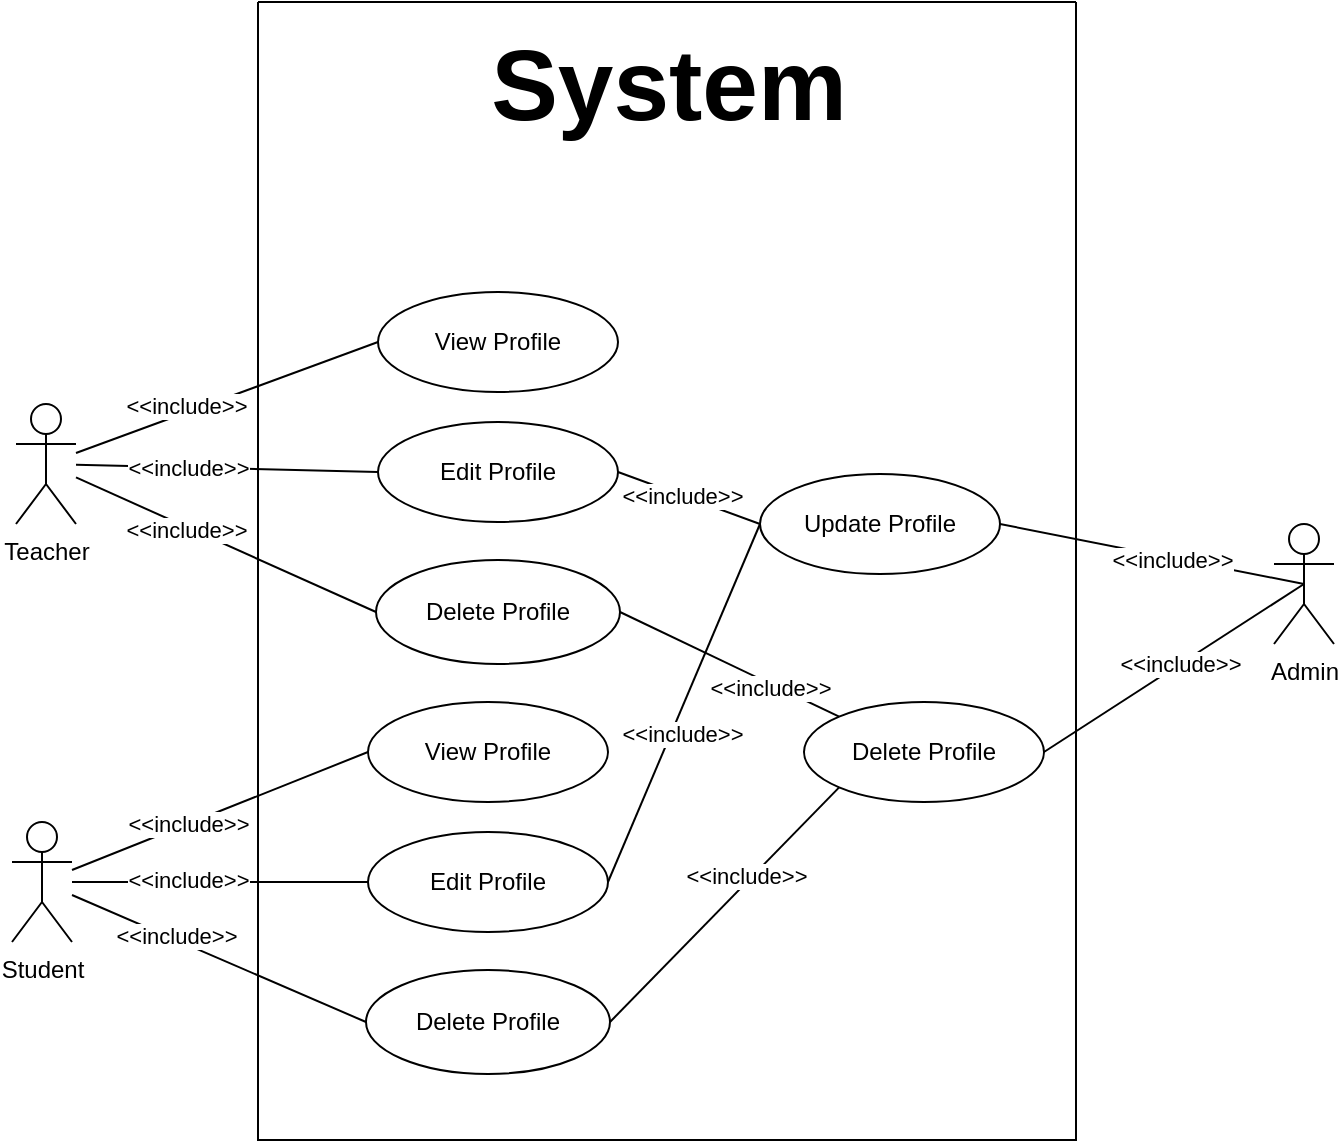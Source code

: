 <mxfile version="23.0.2" type="device">
  <diagram name="Page-1" id="KzdBscOaANSDjvBt_Kjf">
    <mxGraphModel dx="650" dy="621" grid="0" gridSize="10" guides="1" tooltips="1" connect="1" arrows="1" fold="1" page="0" pageScale="1" pageWidth="850" pageHeight="1100" math="0" shadow="0">
      <root>
        <mxCell id="0" />
        <mxCell id="1" parent="0" />
        <mxCell id="yQOiMDBDz_5Ds39GPG9W-24" value="" style="endArrow=none;html=1;rounded=0;entryX=1;entryY=0.5;entryDx=0;entryDy=0;exitX=0.5;exitY=0.5;exitDx=0;exitDy=0;exitPerimeter=0;" edge="1" parent="1" target="yQOiMDBDz_5Ds39GPG9W-23" source="VSuRiZkDfv8WKh5Evek0-5">
          <mxGeometry width="50" height="50" relative="1" as="geometry">
            <mxPoint x="1259" y="495" as="sourcePoint" />
            <mxPoint x="1098" y="352" as="targetPoint" />
          </mxGeometry>
        </mxCell>
        <mxCell id="yQOiMDBDz_5Ds39GPG9W-28" value="" style="endArrow=none;html=1;rounded=0;entryX=0.5;entryY=0.5;entryDx=0;entryDy=0;exitX=1;exitY=0.5;exitDx=0;exitDy=0;entryPerimeter=0;" edge="1" parent="1" source="yQOiMDBDz_5Ds39GPG9W-26" target="VSuRiZkDfv8WKh5Evek0-5">
          <mxGeometry width="50" height="50" relative="1" as="geometry">
            <mxPoint x="933" y="634" as="sourcePoint" />
            <mxPoint x="1053" y="443" as="targetPoint" />
          </mxGeometry>
        </mxCell>
        <mxCell id="yQOiMDBDz_5Ds39GPG9W-21" value="" style="endArrow=none;html=1;rounded=0;entryX=0;entryY=0.5;entryDx=0;entryDy=0;" edge="1" source="yQOiMDBDz_5Ds39GPG9W-18" target="yQOiMDBDz_5Ds39GPG9W-17" parent="1">
          <mxGeometry width="50" height="50" relative="1" as="geometry">
            <mxPoint x="536" y="781" as="sourcePoint" />
            <mxPoint x="854" y="821" as="targetPoint" />
          </mxGeometry>
        </mxCell>
        <mxCell id="yQOiMDBDz_5Ds39GPG9W-20" value="" style="endArrow=none;html=1;rounded=0;entryX=0;entryY=0.5;entryDx=0;entryDy=0;" edge="1" source="yQOiMDBDz_5Ds39GPG9W-18" target="yQOiMDBDz_5Ds39GPG9W-16" parent="1">
          <mxGeometry width="50" height="50" relative="1" as="geometry">
            <mxPoint x="546" y="755" as="sourcePoint" />
            <mxPoint x="888" y="584" as="targetPoint" />
          </mxGeometry>
        </mxCell>
        <mxCell id="yQOiMDBDz_5Ds39GPG9W-19" value="" style="endArrow=none;html=1;rounded=0;entryX=0;entryY=0.5;entryDx=0;entryDy=0;" edge="1" source="yQOiMDBDz_5Ds39GPG9W-18" target="yQOiMDBDz_5Ds39GPG9W-15" parent="1">
          <mxGeometry width="50" height="50" relative="1" as="geometry">
            <mxPoint x="937" y="794" as="sourcePoint" />
            <mxPoint x="987" y="744" as="targetPoint" />
          </mxGeometry>
        </mxCell>
        <mxCell id="VSuRiZkDfv8WKh5Evek0-28" value="" style="endArrow=none;html=1;rounded=0;entryX=0;entryY=0.5;entryDx=0;entryDy=0;" parent="1" source="VSuRiZkDfv8WKh5Evek0-4" target="VSuRiZkDfv8WKh5Evek0-9" edge="1">
          <mxGeometry width="50" height="50" relative="1" as="geometry">
            <mxPoint x="541" y="576" as="sourcePoint" />
            <mxPoint x="859" y="616" as="targetPoint" />
          </mxGeometry>
        </mxCell>
        <mxCell id="VSuRiZkDfv8WKh5Evek0-21" value="" style="endArrow=none;html=1;rounded=0;entryX=0;entryY=0.5;entryDx=0;entryDy=0;" parent="1" source="VSuRiZkDfv8WKh5Evek0-4" target="VSuRiZkDfv8WKh5Evek0-7" edge="1">
          <mxGeometry width="50" height="50" relative="1" as="geometry">
            <mxPoint x="551" y="550" as="sourcePoint" />
            <mxPoint x="893" y="379" as="targetPoint" />
          </mxGeometry>
        </mxCell>
        <mxCell id="VSuRiZkDfv8WKh5Evek0-5" value="Admin" style="shape=umlActor;verticalLabelPosition=bottom;verticalAlign=top;html=1;" parent="1" vertex="1">
          <mxGeometry x="1256" y="445" width="30" height="60" as="geometry" />
        </mxCell>
        <mxCell id="yQOiMDBDz_5Ds39GPG9W-4" value="" style="swimlane;startSize=0;" vertex="1" parent="1">
          <mxGeometry x="748" y="184" width="409" height="569" as="geometry" />
        </mxCell>
        <mxCell id="yQOiMDBDz_5Ds39GPG9W-5" value="&lt;font style=&quot;font-size: 50px;&quot;&gt;&lt;b&gt;System&lt;/b&gt;&lt;/font&gt;" style="text;html=1;align=center;verticalAlign=middle;resizable=0;points=[];autosize=1;strokeColor=none;fillColor=none;" vertex="1" parent="yQOiMDBDz_5Ds39GPG9W-4">
          <mxGeometry x="106.5" y="5" width="196" height="72" as="geometry" />
        </mxCell>
        <mxCell id="VSuRiZkDfv8WKh5Evek0-3" value="View Profile" style="ellipse;whiteSpace=wrap;html=1;" parent="yQOiMDBDz_5Ds39GPG9W-4" vertex="1">
          <mxGeometry x="60" y="145" width="120" height="50" as="geometry" />
        </mxCell>
        <mxCell id="VSuRiZkDfv8WKh5Evek0-7" value="Edit Profile" style="ellipse;whiteSpace=wrap;html=1;" parent="yQOiMDBDz_5Ds39GPG9W-4" vertex="1">
          <mxGeometry x="60" y="210" width="120" height="50" as="geometry" />
        </mxCell>
        <mxCell id="VSuRiZkDfv8WKh5Evek0-9" value="Delete Profile" style="ellipse;whiteSpace=wrap;html=1;" parent="yQOiMDBDz_5Ds39GPG9W-4" vertex="1">
          <mxGeometry x="59" y="279" width="122" height="52" as="geometry" />
        </mxCell>
        <mxCell id="yQOiMDBDz_5Ds39GPG9W-15" value="View Profile" style="ellipse;whiteSpace=wrap;html=1;" vertex="1" parent="yQOiMDBDz_5Ds39GPG9W-4">
          <mxGeometry x="55" y="350" width="120" height="50" as="geometry" />
        </mxCell>
        <mxCell id="yQOiMDBDz_5Ds39GPG9W-16" value="Edit Profile" style="ellipse;whiteSpace=wrap;html=1;" vertex="1" parent="yQOiMDBDz_5Ds39GPG9W-4">
          <mxGeometry x="55" y="415" width="120" height="50" as="geometry" />
        </mxCell>
        <mxCell id="yQOiMDBDz_5Ds39GPG9W-17" value="Delete Profile" style="ellipse;whiteSpace=wrap;html=1;" vertex="1" parent="yQOiMDBDz_5Ds39GPG9W-4">
          <mxGeometry x="54" y="484" width="122" height="52" as="geometry" />
        </mxCell>
        <mxCell id="yQOiMDBDz_5Ds39GPG9W-23" value="Update Profile" style="ellipse;whiteSpace=wrap;html=1;" vertex="1" parent="yQOiMDBDz_5Ds39GPG9W-4">
          <mxGeometry x="251" y="236" width="120" height="50" as="geometry" />
        </mxCell>
        <mxCell id="yQOiMDBDz_5Ds39GPG9W-25" value="" style="endArrow=none;html=1;rounded=0;entryX=0;entryY=0.5;entryDx=0;entryDy=0;exitX=1;exitY=0.5;exitDx=0;exitDy=0;" edge="1" parent="yQOiMDBDz_5Ds39GPG9W-4" source="VSuRiZkDfv8WKh5Evek0-7" target="yQOiMDBDz_5Ds39GPG9W-23">
          <mxGeometry width="50" height="50" relative="1" as="geometry">
            <mxPoint x="-55" y="241" as="sourcePoint" />
            <mxPoint x="70" y="245" as="targetPoint" />
          </mxGeometry>
        </mxCell>
        <mxCell id="yQOiMDBDz_5Ds39GPG9W-26" value="Delete Profile" style="ellipse;whiteSpace=wrap;html=1;" vertex="1" parent="yQOiMDBDz_5Ds39GPG9W-4">
          <mxGeometry x="273" y="350" width="120" height="50" as="geometry" />
        </mxCell>
        <mxCell id="yQOiMDBDz_5Ds39GPG9W-27" value="" style="endArrow=none;html=1;rounded=0;entryX=0;entryY=0.5;entryDx=0;entryDy=0;exitX=1;exitY=0.5;exitDx=0;exitDy=0;" edge="1" parent="yQOiMDBDz_5Ds39GPG9W-4" source="yQOiMDBDz_5Ds39GPG9W-16" target="yQOiMDBDz_5Ds39GPG9W-23">
          <mxGeometry width="50" height="50" relative="1" as="geometry">
            <mxPoint x="-55" y="249" as="sourcePoint" />
            <mxPoint x="69" y="315" as="targetPoint" />
          </mxGeometry>
        </mxCell>
        <mxCell id="yQOiMDBDz_5Ds39GPG9W-29" value="" style="endArrow=none;html=1;rounded=0;entryX=0;entryY=0;entryDx=0;entryDy=0;exitX=1;exitY=0.5;exitDx=0;exitDy=0;" edge="1" parent="yQOiMDBDz_5Ds39GPG9W-4" source="VSuRiZkDfv8WKh5Evek0-9" target="yQOiMDBDz_5Ds39GPG9W-26">
          <mxGeometry width="50" height="50" relative="1" as="geometry">
            <mxPoint x="190" y="245" as="sourcePoint" />
            <mxPoint x="286" y="286" as="targetPoint" />
          </mxGeometry>
        </mxCell>
        <mxCell id="yQOiMDBDz_5Ds39GPG9W-30" value="" style="endArrow=none;html=1;rounded=0;entryX=0;entryY=1;entryDx=0;entryDy=0;exitX=1;exitY=0.5;exitDx=0;exitDy=0;" edge="1" parent="yQOiMDBDz_5Ds39GPG9W-4" source="yQOiMDBDz_5Ds39GPG9W-17" target="yQOiMDBDz_5Ds39GPG9W-26">
          <mxGeometry width="50" height="50" relative="1" as="geometry">
            <mxPoint x="185" y="450" as="sourcePoint" />
            <mxPoint x="286" y="286" as="targetPoint" />
          </mxGeometry>
        </mxCell>
        <mxCell id="VSuRiZkDfv8WKh5Evek0-4" value="Teacher" style="shape=umlActor;verticalLabelPosition=bottom;verticalAlign=top;html=1;" parent="1" vertex="1">
          <mxGeometry x="627" y="385" width="30" height="60" as="geometry" />
        </mxCell>
        <mxCell id="VSuRiZkDfv8WKh5Evek0-19" value="" style="endArrow=none;html=1;rounded=0;entryX=0;entryY=0.5;entryDx=0;entryDy=0;" parent="1" source="VSuRiZkDfv8WKh5Evek0-4" target="VSuRiZkDfv8WKh5Evek0-3" edge="1">
          <mxGeometry width="50" height="50" relative="1" as="geometry">
            <mxPoint x="942" y="589" as="sourcePoint" />
            <mxPoint x="992" y="539" as="targetPoint" />
          </mxGeometry>
        </mxCell>
        <mxCell id="yQOiMDBDz_5Ds39GPG9W-31" value="&amp;lt;&amp;lt;include&amp;gt;&amp;gt;" style="edgeLabel;html=1;align=center;verticalAlign=middle;resizable=0;points=[];" vertex="1" connectable="0" parent="VSuRiZkDfv8WKh5Evek0-19">
          <mxGeometry x="0.306" y="1" relative="1" as="geometry">
            <mxPoint x="-43" y="13" as="offset" />
          </mxGeometry>
        </mxCell>
        <mxCell id="yQOiMDBDz_5Ds39GPG9W-32" value="&amp;lt;&amp;lt;include&amp;gt;&amp;gt;" style="edgeLabel;html=1;align=center;verticalAlign=middle;resizable=0;points=[];" vertex="1" connectable="0" parent="VSuRiZkDfv8WKh5Evek0-19">
          <mxGeometry x="0.306" y="1" relative="1" as="geometry">
            <mxPoint x="-42" y="44" as="offset" />
          </mxGeometry>
        </mxCell>
        <mxCell id="yQOiMDBDz_5Ds39GPG9W-33" value="&amp;lt;&amp;lt;include&amp;gt;&amp;gt;" style="edgeLabel;html=1;align=center;verticalAlign=middle;resizable=0;points=[];" vertex="1" connectable="0" parent="VSuRiZkDfv8WKh5Evek0-19">
          <mxGeometry x="0.306" y="1" relative="1" as="geometry">
            <mxPoint x="205" y="177" as="offset" />
          </mxGeometry>
        </mxCell>
        <mxCell id="yQOiMDBDz_5Ds39GPG9W-34" value="&amp;lt;&amp;lt;include&amp;gt;&amp;gt;" style="edgeLabel;html=1;align=center;verticalAlign=middle;resizable=0;points=[];" vertex="1" connectable="0" parent="VSuRiZkDfv8WKh5Evek0-19">
          <mxGeometry x="0.306" y="1" relative="1" as="geometry">
            <mxPoint x="-42" y="222" as="offset" />
          </mxGeometry>
        </mxCell>
        <mxCell id="yQOiMDBDz_5Ds39GPG9W-35" value="&amp;lt;&amp;lt;include&amp;gt;&amp;gt;" style="edgeLabel;html=1;align=center;verticalAlign=middle;resizable=0;points=[];" vertex="1" connectable="0" parent="VSuRiZkDfv8WKh5Evek0-19">
          <mxGeometry x="0.306" y="1" relative="1" as="geometry">
            <mxPoint x="-42" y="250" as="offset" />
          </mxGeometry>
        </mxCell>
        <mxCell id="yQOiMDBDz_5Ds39GPG9W-36" value="&amp;lt;&amp;lt;include&amp;gt;&amp;gt;" style="edgeLabel;html=1;align=center;verticalAlign=middle;resizable=0;points=[];" vertex="1" connectable="0" parent="VSuRiZkDfv8WKh5Evek0-19">
          <mxGeometry x="0.306" y="1" relative="1" as="geometry">
            <mxPoint x="-48" y="278" as="offset" />
          </mxGeometry>
        </mxCell>
        <mxCell id="yQOiMDBDz_5Ds39GPG9W-37" value="&amp;lt;&amp;lt;include&amp;gt;&amp;gt;" style="edgeLabel;html=1;align=center;verticalAlign=middle;resizable=0;points=[];" vertex="1" connectable="0" parent="VSuRiZkDfv8WKh5Evek0-19">
          <mxGeometry x="0.306" y="1" relative="1" as="geometry">
            <mxPoint x="205" y="58" as="offset" />
          </mxGeometry>
        </mxCell>
        <mxCell id="yQOiMDBDz_5Ds39GPG9W-38" value="&amp;lt;&amp;lt;include&amp;gt;&amp;gt;" style="edgeLabel;html=1;align=center;verticalAlign=middle;resizable=0;points=[];" vertex="1" connectable="0" parent="VSuRiZkDfv8WKh5Evek0-19">
          <mxGeometry x="0.306" y="1" relative="1" as="geometry">
            <mxPoint x="-43" y="75" as="offset" />
          </mxGeometry>
        </mxCell>
        <mxCell id="yQOiMDBDz_5Ds39GPG9W-39" value="&amp;lt;&amp;lt;include&amp;gt;&amp;gt;" style="edgeLabel;html=1;align=center;verticalAlign=middle;resizable=0;points=[];" vertex="1" connectable="0" parent="VSuRiZkDfv8WKh5Evek0-19">
          <mxGeometry x="0.306" y="1" relative="1" as="geometry">
            <mxPoint x="249" y="154" as="offset" />
          </mxGeometry>
        </mxCell>
        <mxCell id="yQOiMDBDz_5Ds39GPG9W-40" value="&amp;lt;&amp;lt;include&amp;gt;&amp;gt;" style="edgeLabel;html=1;align=center;verticalAlign=middle;resizable=0;points=[];" vertex="1" connectable="0" parent="VSuRiZkDfv8WKh5Evek0-19">
          <mxGeometry x="0.306" y="1" relative="1" as="geometry">
            <mxPoint x="237" y="248" as="offset" />
          </mxGeometry>
        </mxCell>
        <mxCell id="yQOiMDBDz_5Ds39GPG9W-41" value="&amp;lt;&amp;lt;include&amp;gt;&amp;gt;" style="edgeLabel;html=1;align=center;verticalAlign=middle;resizable=0;points=[];" vertex="1" connectable="0" parent="VSuRiZkDfv8WKh5Evek0-19">
          <mxGeometry x="0.306" y="1" relative="1" as="geometry">
            <mxPoint x="450" y="90" as="offset" />
          </mxGeometry>
        </mxCell>
        <mxCell id="yQOiMDBDz_5Ds39GPG9W-42" value="&amp;lt;&amp;lt;include&amp;gt;&amp;gt;" style="edgeLabel;html=1;align=center;verticalAlign=middle;resizable=0;points=[];" vertex="1" connectable="0" parent="VSuRiZkDfv8WKh5Evek0-19">
          <mxGeometry x="0.306" y="1" relative="1" as="geometry">
            <mxPoint x="454" y="142" as="offset" />
          </mxGeometry>
        </mxCell>
        <mxCell id="yQOiMDBDz_5Ds39GPG9W-18" value="Student" style="shape=umlActor;verticalLabelPosition=bottom;verticalAlign=top;html=1;" vertex="1" parent="1">
          <mxGeometry x="625" y="594" width="30" height="60" as="geometry" />
        </mxCell>
      </root>
    </mxGraphModel>
  </diagram>
</mxfile>
